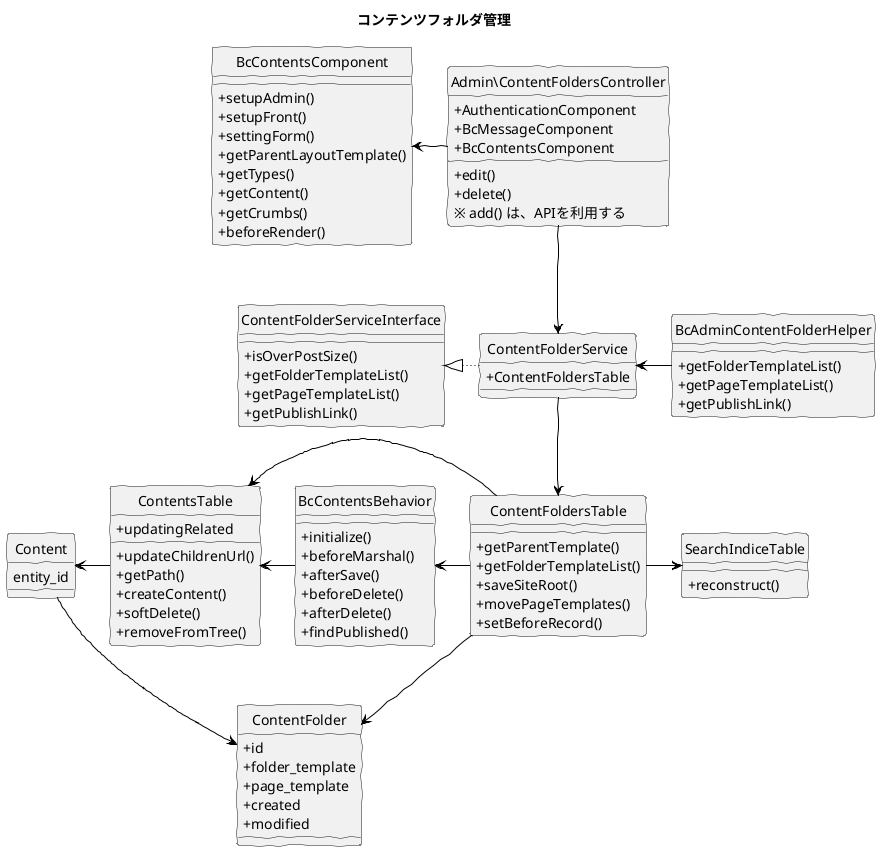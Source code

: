 @startuml
skinparam handwritten true
hide circle
skinparam classAttributeIconSize 0

title コンテンツフォルダ管理

class BcContentsComponent {
    + setupAdmin()
    + setupFront()
    + settingForm()
    + getParentLayoutTemplate()
    + getTypes()
    + getContent()
    + getCrumbs()
    + beforeRender()
}

class Admin\ContentFoldersController {
    + AuthenticationComponent
    + BcMessageComponent
    + BcContentsComponent
    + edit()
    + delete()
    ※ add() は、APIを利用する
}

class BcAdminContentFolderHelper {
    + getFolderTemplateList()
    + getPageTemplateList()
    + getPublishLink()
}

class ContentFolderService {
    + ContentFoldersTable
}

class ContentFolderServiceInterface {
    + isOverPostSize()
    + getFolderTemplateList()
    + getPageTemplateList()
    + getPublishLink()
}

class ContentFoldersTable {
    + getParentTemplate()
    + getFolderTemplateList()
    + saveSiteRoot()
    + movePageTemplates()
    + setBeforeRecord()
}

class SearchIndiceTable {
    + reconstruct()
}

class ContentFolder {
    + id
    + folder_template
    + page_template
    + created
    + modified
}

class BcContentsBehavior {
    + initialize()
    + beforeMarshal()
    + afterSave()
    + beforeDelete()
    + afterDelete()
    + findPublished()
}

class ContentsTable {
    + updatingRelated
    + updateChildrenUrl()
    + getPath()
    + createContent()
    + softDelete()
    + removeFromTree()
}

class Content {
	entity_id
}

Admin\ContentFoldersController -left[#Black]-> BcContentsComponent
Admin\ContentFoldersController -down[#Black]-> ContentFolderService

BcAdminContentFolderHelper -left[#Black]-> ContentFolderService

ContentFolderService -left[dotted,#Black]-|> ContentFolderServiceInterface
ContentFolderService -down[#Black]-> ContentFoldersTable

ContentFoldersTable -right[#Black]-> SearchIndiceTable
ContentFoldersTable -left[#Black]-> BcContentsBehavior
ContentFoldersTable -left[#Black]-> ContentsTable
ContentFoldersTable -down[#Black]-> ContentFolder

BcContentsBehavior -left[#Black]-> ContentsTable

ContentsTable -left[#Black]-> Content

ContentFolder <-[#Black]- Content

@enduml
